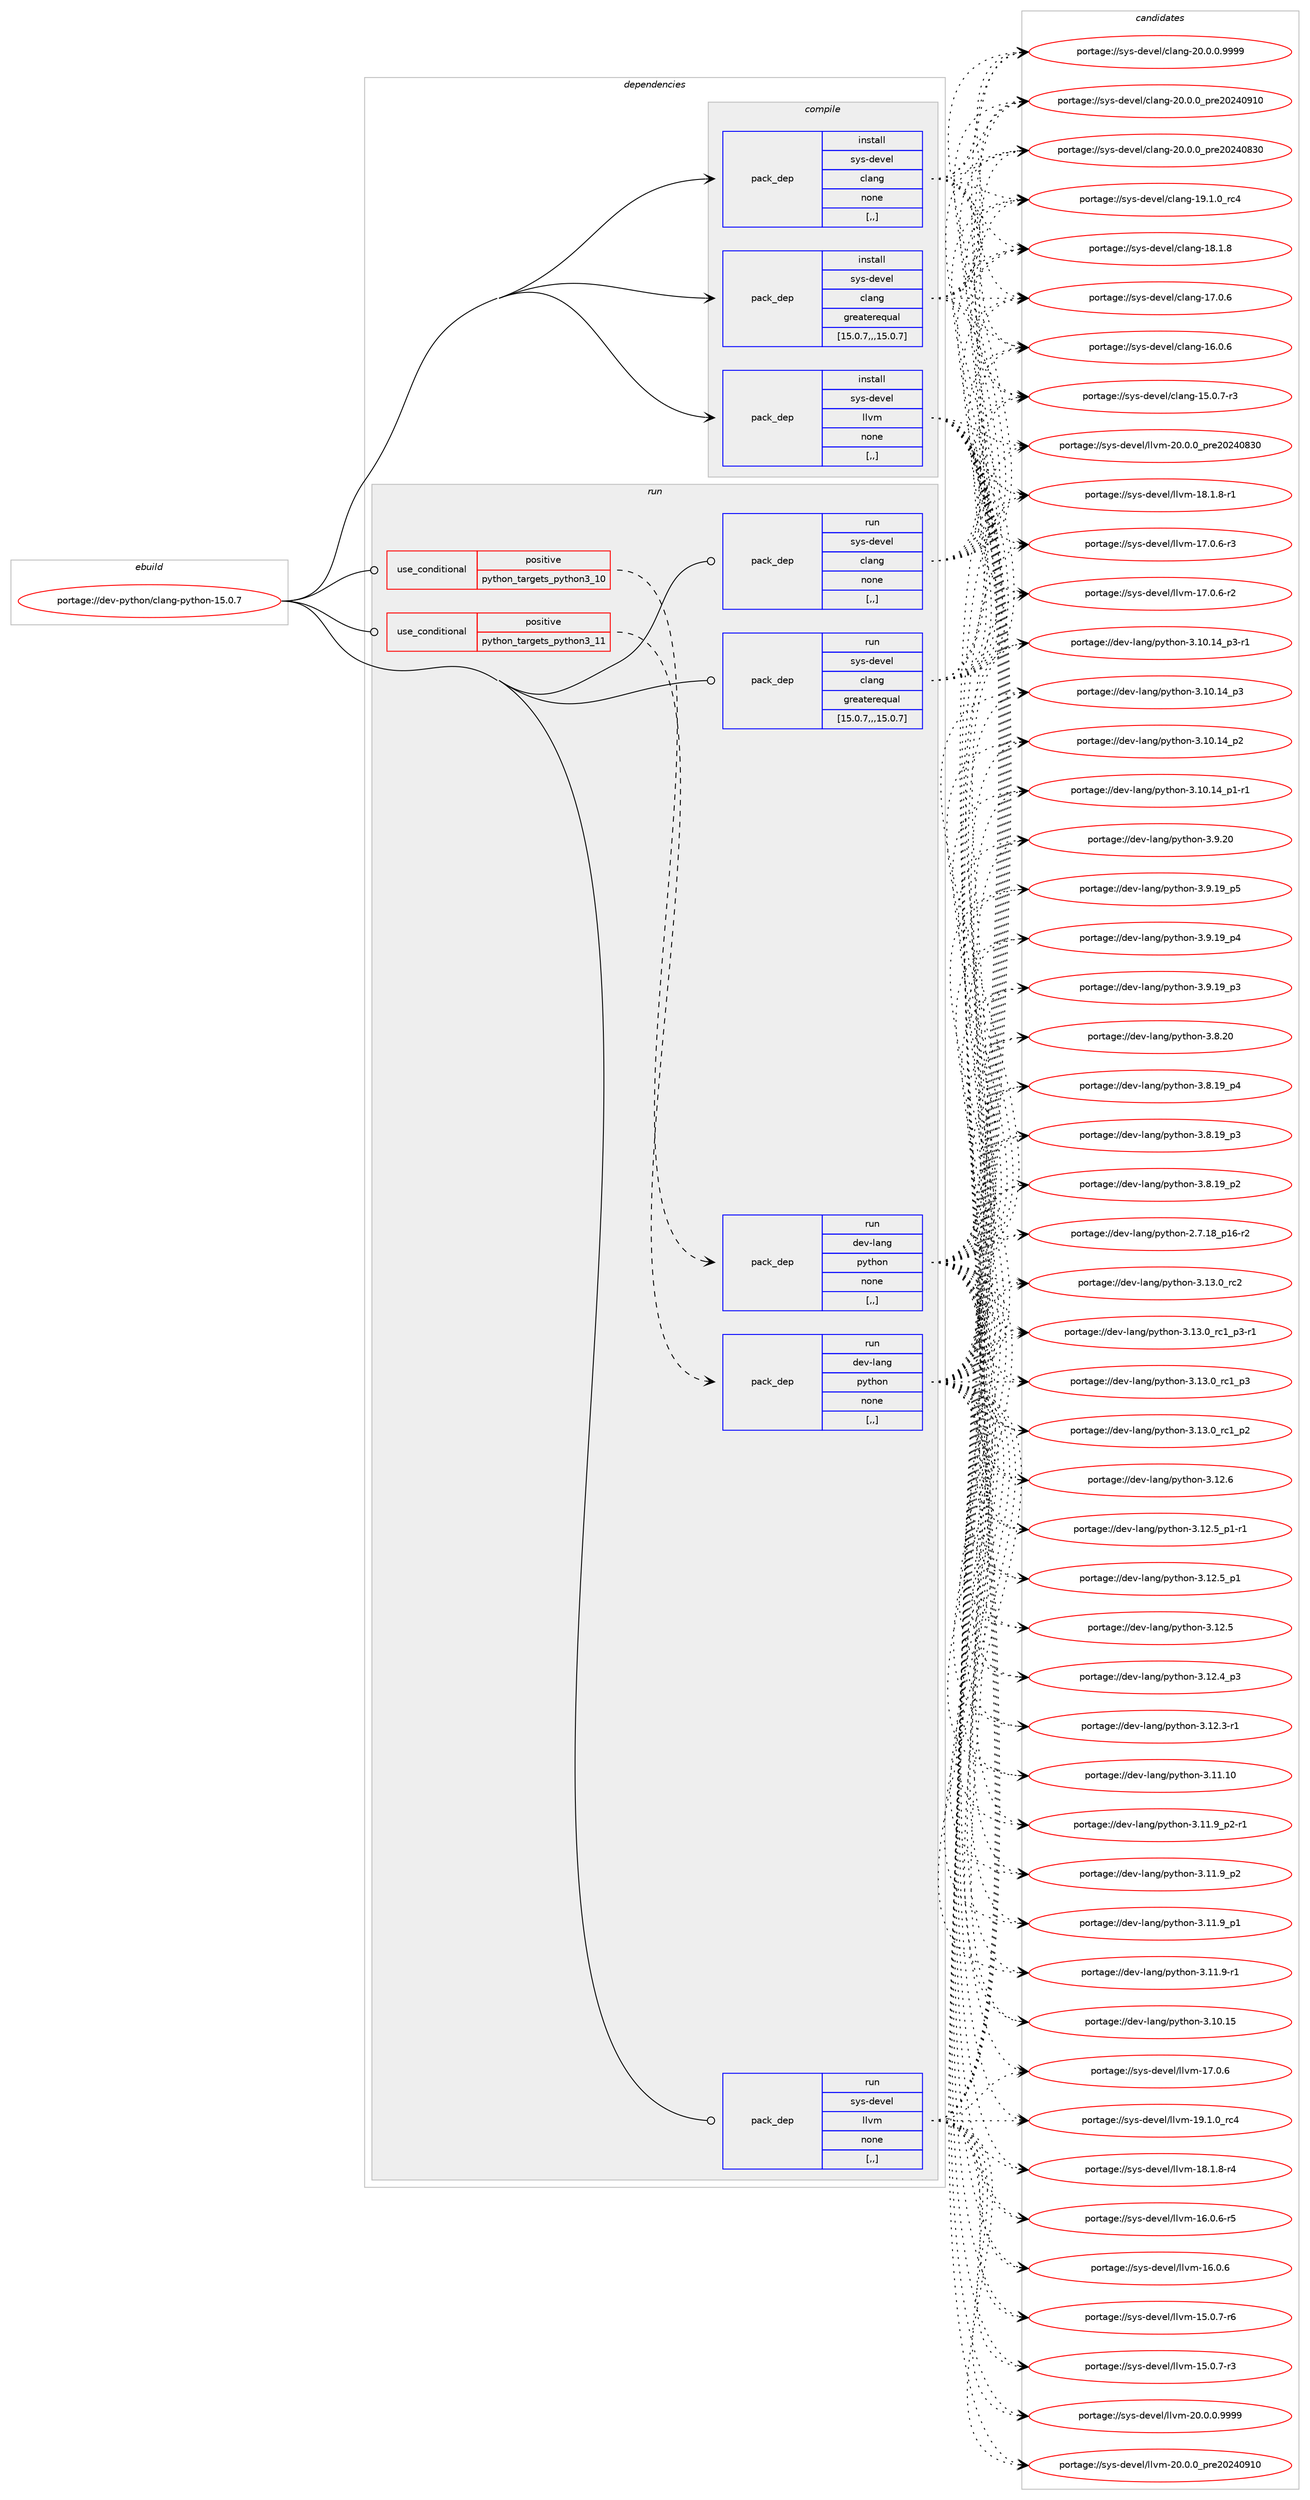 digraph prolog {

# *************
# Graph options
# *************

newrank=true;
concentrate=true;
compound=true;
graph [rankdir=LR,fontname=Helvetica,fontsize=10,ranksep=1.5];#, ranksep=2.5, nodesep=0.2];
edge  [arrowhead=vee];
node  [fontname=Helvetica,fontsize=10];

# **********
# The ebuild
# **********

subgraph cluster_leftcol {
color=gray;
label=<<i>ebuild</i>>;
id [label="portage://dev-python/clang-python-15.0.7", color=red, width=4, href="../dev-python/clang-python-15.0.7.svg"];
}

# ****************
# The dependencies
# ****************

subgraph cluster_midcol {
color=gray;
label=<<i>dependencies</i>>;
subgraph cluster_compile {
fillcolor="#eeeeee";
style=filled;
label=<<i>compile</i>>;
subgraph pack471276 {
dependency638065 [label=<<TABLE BORDER="0" CELLBORDER="1" CELLSPACING="0" CELLPADDING="4" WIDTH="220"><TR><TD ROWSPAN="6" CELLPADDING="30">pack_dep</TD></TR><TR><TD WIDTH="110">install</TD></TR><TR><TD>sys-devel</TD></TR><TR><TD>clang</TD></TR><TR><TD>greaterequal</TD></TR><TR><TD>[15.0.7,,,15.0.7]</TD></TR></TABLE>>, shape=none, color=blue];
}
id:e -> dependency638065:w [weight=20,style="solid",arrowhead="vee"];
subgraph pack471277 {
dependency638066 [label=<<TABLE BORDER="0" CELLBORDER="1" CELLSPACING="0" CELLPADDING="4" WIDTH="220"><TR><TD ROWSPAN="6" CELLPADDING="30">pack_dep</TD></TR><TR><TD WIDTH="110">install</TD></TR><TR><TD>sys-devel</TD></TR><TR><TD>clang</TD></TR><TR><TD>none</TD></TR><TR><TD>[,,]</TD></TR></TABLE>>, shape=none, color=blue];
}
id:e -> dependency638066:w [weight=20,style="solid",arrowhead="vee"];
subgraph pack471278 {
dependency638067 [label=<<TABLE BORDER="0" CELLBORDER="1" CELLSPACING="0" CELLPADDING="4" WIDTH="220"><TR><TD ROWSPAN="6" CELLPADDING="30">pack_dep</TD></TR><TR><TD WIDTH="110">install</TD></TR><TR><TD>sys-devel</TD></TR><TR><TD>llvm</TD></TR><TR><TD>none</TD></TR><TR><TD>[,,]</TD></TR></TABLE>>, shape=none, color=blue];
}
id:e -> dependency638067:w [weight=20,style="solid",arrowhead="vee"];
}
subgraph cluster_compileandrun {
fillcolor="#eeeeee";
style=filled;
label=<<i>compile and run</i>>;
}
subgraph cluster_run {
fillcolor="#eeeeee";
style=filled;
label=<<i>run</i>>;
subgraph cond161972 {
dependency638068 [label=<<TABLE BORDER="0" CELLBORDER="1" CELLSPACING="0" CELLPADDING="4"><TR><TD ROWSPAN="3" CELLPADDING="10">use_conditional</TD></TR><TR><TD>positive</TD></TR><TR><TD>python_targets_python3_10</TD></TR></TABLE>>, shape=none, color=red];
subgraph pack471279 {
dependency638069 [label=<<TABLE BORDER="0" CELLBORDER="1" CELLSPACING="0" CELLPADDING="4" WIDTH="220"><TR><TD ROWSPAN="6" CELLPADDING="30">pack_dep</TD></TR><TR><TD WIDTH="110">run</TD></TR><TR><TD>dev-lang</TD></TR><TR><TD>python</TD></TR><TR><TD>none</TD></TR><TR><TD>[,,]</TD></TR></TABLE>>, shape=none, color=blue];
}
dependency638068:e -> dependency638069:w [weight=20,style="dashed",arrowhead="vee"];
}
id:e -> dependency638068:w [weight=20,style="solid",arrowhead="odot"];
subgraph cond161973 {
dependency638070 [label=<<TABLE BORDER="0" CELLBORDER="1" CELLSPACING="0" CELLPADDING="4"><TR><TD ROWSPAN="3" CELLPADDING="10">use_conditional</TD></TR><TR><TD>positive</TD></TR><TR><TD>python_targets_python3_11</TD></TR></TABLE>>, shape=none, color=red];
subgraph pack471280 {
dependency638071 [label=<<TABLE BORDER="0" CELLBORDER="1" CELLSPACING="0" CELLPADDING="4" WIDTH="220"><TR><TD ROWSPAN="6" CELLPADDING="30">pack_dep</TD></TR><TR><TD WIDTH="110">run</TD></TR><TR><TD>dev-lang</TD></TR><TR><TD>python</TD></TR><TR><TD>none</TD></TR><TR><TD>[,,]</TD></TR></TABLE>>, shape=none, color=blue];
}
dependency638070:e -> dependency638071:w [weight=20,style="dashed",arrowhead="vee"];
}
id:e -> dependency638070:w [weight=20,style="solid",arrowhead="odot"];
subgraph pack471281 {
dependency638072 [label=<<TABLE BORDER="0" CELLBORDER="1" CELLSPACING="0" CELLPADDING="4" WIDTH="220"><TR><TD ROWSPAN="6" CELLPADDING="30">pack_dep</TD></TR><TR><TD WIDTH="110">run</TD></TR><TR><TD>sys-devel</TD></TR><TR><TD>clang</TD></TR><TR><TD>greaterequal</TD></TR><TR><TD>[15.0.7,,,15.0.7]</TD></TR></TABLE>>, shape=none, color=blue];
}
id:e -> dependency638072:w [weight=20,style="solid",arrowhead="odot"];
subgraph pack471282 {
dependency638073 [label=<<TABLE BORDER="0" CELLBORDER="1" CELLSPACING="0" CELLPADDING="4" WIDTH="220"><TR><TD ROWSPAN="6" CELLPADDING="30">pack_dep</TD></TR><TR><TD WIDTH="110">run</TD></TR><TR><TD>sys-devel</TD></TR><TR><TD>clang</TD></TR><TR><TD>none</TD></TR><TR><TD>[,,]</TD></TR></TABLE>>, shape=none, color=blue];
}
id:e -> dependency638073:w [weight=20,style="solid",arrowhead="odot"];
subgraph pack471283 {
dependency638074 [label=<<TABLE BORDER="0" CELLBORDER="1" CELLSPACING="0" CELLPADDING="4" WIDTH="220"><TR><TD ROWSPAN="6" CELLPADDING="30">pack_dep</TD></TR><TR><TD WIDTH="110">run</TD></TR><TR><TD>sys-devel</TD></TR><TR><TD>llvm</TD></TR><TR><TD>none</TD></TR><TR><TD>[,,]</TD></TR></TABLE>>, shape=none, color=blue];
}
id:e -> dependency638074:w [weight=20,style="solid",arrowhead="odot"];
}
}

# **************
# The candidates
# **************

subgraph cluster_choices {
rank=same;
color=gray;
label=<<i>candidates</i>>;

subgraph choice471276 {
color=black;
nodesep=1;
choice11512111545100101118101108479910897110103455048464846484657575757 [label="portage://sys-devel/clang-20.0.0.9999", color=red, width=4,href="../sys-devel/clang-20.0.0.9999.svg"];
choice1151211154510010111810110847991089711010345504846484648951121141015048505248574948 [label="portage://sys-devel/clang-20.0.0_pre20240910", color=red, width=4,href="../sys-devel/clang-20.0.0_pre20240910.svg"];
choice1151211154510010111810110847991089711010345504846484648951121141015048505248565148 [label="portage://sys-devel/clang-20.0.0_pre20240830", color=red, width=4,href="../sys-devel/clang-20.0.0_pre20240830.svg"];
choice1151211154510010111810110847991089711010345495746494648951149952 [label="portage://sys-devel/clang-19.1.0_rc4", color=red, width=4,href="../sys-devel/clang-19.1.0_rc4.svg"];
choice1151211154510010111810110847991089711010345495646494656 [label="portage://sys-devel/clang-18.1.8", color=red, width=4,href="../sys-devel/clang-18.1.8.svg"];
choice1151211154510010111810110847991089711010345495546484654 [label="portage://sys-devel/clang-17.0.6", color=red, width=4,href="../sys-devel/clang-17.0.6.svg"];
choice1151211154510010111810110847991089711010345495446484654 [label="portage://sys-devel/clang-16.0.6", color=red, width=4,href="../sys-devel/clang-16.0.6.svg"];
choice11512111545100101118101108479910897110103454953464846554511451 [label="portage://sys-devel/clang-15.0.7-r3", color=red, width=4,href="../sys-devel/clang-15.0.7-r3.svg"];
dependency638065:e -> choice11512111545100101118101108479910897110103455048464846484657575757:w [style=dotted,weight="100"];
dependency638065:e -> choice1151211154510010111810110847991089711010345504846484648951121141015048505248574948:w [style=dotted,weight="100"];
dependency638065:e -> choice1151211154510010111810110847991089711010345504846484648951121141015048505248565148:w [style=dotted,weight="100"];
dependency638065:e -> choice1151211154510010111810110847991089711010345495746494648951149952:w [style=dotted,weight="100"];
dependency638065:e -> choice1151211154510010111810110847991089711010345495646494656:w [style=dotted,weight="100"];
dependency638065:e -> choice1151211154510010111810110847991089711010345495546484654:w [style=dotted,weight="100"];
dependency638065:e -> choice1151211154510010111810110847991089711010345495446484654:w [style=dotted,weight="100"];
dependency638065:e -> choice11512111545100101118101108479910897110103454953464846554511451:w [style=dotted,weight="100"];
}
subgraph choice471277 {
color=black;
nodesep=1;
choice11512111545100101118101108479910897110103455048464846484657575757 [label="portage://sys-devel/clang-20.0.0.9999", color=red, width=4,href="../sys-devel/clang-20.0.0.9999.svg"];
choice1151211154510010111810110847991089711010345504846484648951121141015048505248574948 [label="portage://sys-devel/clang-20.0.0_pre20240910", color=red, width=4,href="../sys-devel/clang-20.0.0_pre20240910.svg"];
choice1151211154510010111810110847991089711010345504846484648951121141015048505248565148 [label="portage://sys-devel/clang-20.0.0_pre20240830", color=red, width=4,href="../sys-devel/clang-20.0.0_pre20240830.svg"];
choice1151211154510010111810110847991089711010345495746494648951149952 [label="portage://sys-devel/clang-19.1.0_rc4", color=red, width=4,href="../sys-devel/clang-19.1.0_rc4.svg"];
choice1151211154510010111810110847991089711010345495646494656 [label="portage://sys-devel/clang-18.1.8", color=red, width=4,href="../sys-devel/clang-18.1.8.svg"];
choice1151211154510010111810110847991089711010345495546484654 [label="portage://sys-devel/clang-17.0.6", color=red, width=4,href="../sys-devel/clang-17.0.6.svg"];
choice1151211154510010111810110847991089711010345495446484654 [label="portage://sys-devel/clang-16.0.6", color=red, width=4,href="../sys-devel/clang-16.0.6.svg"];
choice11512111545100101118101108479910897110103454953464846554511451 [label="portage://sys-devel/clang-15.0.7-r3", color=red, width=4,href="../sys-devel/clang-15.0.7-r3.svg"];
dependency638066:e -> choice11512111545100101118101108479910897110103455048464846484657575757:w [style=dotted,weight="100"];
dependency638066:e -> choice1151211154510010111810110847991089711010345504846484648951121141015048505248574948:w [style=dotted,weight="100"];
dependency638066:e -> choice1151211154510010111810110847991089711010345504846484648951121141015048505248565148:w [style=dotted,weight="100"];
dependency638066:e -> choice1151211154510010111810110847991089711010345495746494648951149952:w [style=dotted,weight="100"];
dependency638066:e -> choice1151211154510010111810110847991089711010345495646494656:w [style=dotted,weight="100"];
dependency638066:e -> choice1151211154510010111810110847991089711010345495546484654:w [style=dotted,weight="100"];
dependency638066:e -> choice1151211154510010111810110847991089711010345495446484654:w [style=dotted,weight="100"];
dependency638066:e -> choice11512111545100101118101108479910897110103454953464846554511451:w [style=dotted,weight="100"];
}
subgraph choice471278 {
color=black;
nodesep=1;
choice1151211154510010111810110847108108118109455048464846484657575757 [label="portage://sys-devel/llvm-20.0.0.9999", color=red, width=4,href="../sys-devel/llvm-20.0.0.9999.svg"];
choice115121115451001011181011084710810811810945504846484648951121141015048505248574948 [label="portage://sys-devel/llvm-20.0.0_pre20240910", color=red, width=4,href="../sys-devel/llvm-20.0.0_pre20240910.svg"];
choice115121115451001011181011084710810811810945504846484648951121141015048505248565148 [label="portage://sys-devel/llvm-20.0.0_pre20240830", color=red, width=4,href="../sys-devel/llvm-20.0.0_pre20240830.svg"];
choice115121115451001011181011084710810811810945495746494648951149952 [label="portage://sys-devel/llvm-19.1.0_rc4", color=red, width=4,href="../sys-devel/llvm-19.1.0_rc4.svg"];
choice1151211154510010111810110847108108118109454956464946564511452 [label="portage://sys-devel/llvm-18.1.8-r4", color=red, width=4,href="../sys-devel/llvm-18.1.8-r4.svg"];
choice1151211154510010111810110847108108118109454956464946564511449 [label="portage://sys-devel/llvm-18.1.8-r1", color=red, width=4,href="../sys-devel/llvm-18.1.8-r1.svg"];
choice1151211154510010111810110847108108118109454955464846544511451 [label="portage://sys-devel/llvm-17.0.6-r3", color=red, width=4,href="../sys-devel/llvm-17.0.6-r3.svg"];
choice1151211154510010111810110847108108118109454955464846544511450 [label="portage://sys-devel/llvm-17.0.6-r2", color=red, width=4,href="../sys-devel/llvm-17.0.6-r2.svg"];
choice115121115451001011181011084710810811810945495546484654 [label="portage://sys-devel/llvm-17.0.6", color=red, width=4,href="../sys-devel/llvm-17.0.6.svg"];
choice1151211154510010111810110847108108118109454954464846544511453 [label="portage://sys-devel/llvm-16.0.6-r5", color=red, width=4,href="../sys-devel/llvm-16.0.6-r5.svg"];
choice115121115451001011181011084710810811810945495446484654 [label="portage://sys-devel/llvm-16.0.6", color=red, width=4,href="../sys-devel/llvm-16.0.6.svg"];
choice1151211154510010111810110847108108118109454953464846554511454 [label="portage://sys-devel/llvm-15.0.7-r6", color=red, width=4,href="../sys-devel/llvm-15.0.7-r6.svg"];
choice1151211154510010111810110847108108118109454953464846554511451 [label="portage://sys-devel/llvm-15.0.7-r3", color=red, width=4,href="../sys-devel/llvm-15.0.7-r3.svg"];
dependency638067:e -> choice1151211154510010111810110847108108118109455048464846484657575757:w [style=dotted,weight="100"];
dependency638067:e -> choice115121115451001011181011084710810811810945504846484648951121141015048505248574948:w [style=dotted,weight="100"];
dependency638067:e -> choice115121115451001011181011084710810811810945504846484648951121141015048505248565148:w [style=dotted,weight="100"];
dependency638067:e -> choice115121115451001011181011084710810811810945495746494648951149952:w [style=dotted,weight="100"];
dependency638067:e -> choice1151211154510010111810110847108108118109454956464946564511452:w [style=dotted,weight="100"];
dependency638067:e -> choice1151211154510010111810110847108108118109454956464946564511449:w [style=dotted,weight="100"];
dependency638067:e -> choice1151211154510010111810110847108108118109454955464846544511451:w [style=dotted,weight="100"];
dependency638067:e -> choice1151211154510010111810110847108108118109454955464846544511450:w [style=dotted,weight="100"];
dependency638067:e -> choice115121115451001011181011084710810811810945495546484654:w [style=dotted,weight="100"];
dependency638067:e -> choice1151211154510010111810110847108108118109454954464846544511453:w [style=dotted,weight="100"];
dependency638067:e -> choice115121115451001011181011084710810811810945495446484654:w [style=dotted,weight="100"];
dependency638067:e -> choice1151211154510010111810110847108108118109454953464846554511454:w [style=dotted,weight="100"];
dependency638067:e -> choice1151211154510010111810110847108108118109454953464846554511451:w [style=dotted,weight="100"];
}
subgraph choice471279 {
color=black;
nodesep=1;
choice10010111845108971101034711212111610411111045514649514648951149950 [label="portage://dev-lang/python-3.13.0_rc2", color=red, width=4,href="../dev-lang/python-3.13.0_rc2.svg"];
choice1001011184510897110103471121211161041111104551464951464895114994995112514511449 [label="portage://dev-lang/python-3.13.0_rc1_p3-r1", color=red, width=4,href="../dev-lang/python-3.13.0_rc1_p3-r1.svg"];
choice100101118451089711010347112121116104111110455146495146489511499499511251 [label="portage://dev-lang/python-3.13.0_rc1_p3", color=red, width=4,href="../dev-lang/python-3.13.0_rc1_p3.svg"];
choice100101118451089711010347112121116104111110455146495146489511499499511250 [label="portage://dev-lang/python-3.13.0_rc1_p2", color=red, width=4,href="../dev-lang/python-3.13.0_rc1_p2.svg"];
choice10010111845108971101034711212111610411111045514649504654 [label="portage://dev-lang/python-3.12.6", color=red, width=4,href="../dev-lang/python-3.12.6.svg"];
choice1001011184510897110103471121211161041111104551464950465395112494511449 [label="portage://dev-lang/python-3.12.5_p1-r1", color=red, width=4,href="../dev-lang/python-3.12.5_p1-r1.svg"];
choice100101118451089711010347112121116104111110455146495046539511249 [label="portage://dev-lang/python-3.12.5_p1", color=red, width=4,href="../dev-lang/python-3.12.5_p1.svg"];
choice10010111845108971101034711212111610411111045514649504653 [label="portage://dev-lang/python-3.12.5", color=red, width=4,href="../dev-lang/python-3.12.5.svg"];
choice100101118451089711010347112121116104111110455146495046529511251 [label="portage://dev-lang/python-3.12.4_p3", color=red, width=4,href="../dev-lang/python-3.12.4_p3.svg"];
choice100101118451089711010347112121116104111110455146495046514511449 [label="portage://dev-lang/python-3.12.3-r1", color=red, width=4,href="../dev-lang/python-3.12.3-r1.svg"];
choice1001011184510897110103471121211161041111104551464949464948 [label="portage://dev-lang/python-3.11.10", color=red, width=4,href="../dev-lang/python-3.11.10.svg"];
choice1001011184510897110103471121211161041111104551464949465795112504511449 [label="portage://dev-lang/python-3.11.9_p2-r1", color=red, width=4,href="../dev-lang/python-3.11.9_p2-r1.svg"];
choice100101118451089711010347112121116104111110455146494946579511250 [label="portage://dev-lang/python-3.11.9_p2", color=red, width=4,href="../dev-lang/python-3.11.9_p2.svg"];
choice100101118451089711010347112121116104111110455146494946579511249 [label="portage://dev-lang/python-3.11.9_p1", color=red, width=4,href="../dev-lang/python-3.11.9_p1.svg"];
choice100101118451089711010347112121116104111110455146494946574511449 [label="portage://dev-lang/python-3.11.9-r1", color=red, width=4,href="../dev-lang/python-3.11.9-r1.svg"];
choice1001011184510897110103471121211161041111104551464948464953 [label="portage://dev-lang/python-3.10.15", color=red, width=4,href="../dev-lang/python-3.10.15.svg"];
choice100101118451089711010347112121116104111110455146494846495295112514511449 [label="portage://dev-lang/python-3.10.14_p3-r1", color=red, width=4,href="../dev-lang/python-3.10.14_p3-r1.svg"];
choice10010111845108971101034711212111610411111045514649484649529511251 [label="portage://dev-lang/python-3.10.14_p3", color=red, width=4,href="../dev-lang/python-3.10.14_p3.svg"];
choice10010111845108971101034711212111610411111045514649484649529511250 [label="portage://dev-lang/python-3.10.14_p2", color=red, width=4,href="../dev-lang/python-3.10.14_p2.svg"];
choice100101118451089711010347112121116104111110455146494846495295112494511449 [label="portage://dev-lang/python-3.10.14_p1-r1", color=red, width=4,href="../dev-lang/python-3.10.14_p1-r1.svg"];
choice10010111845108971101034711212111610411111045514657465048 [label="portage://dev-lang/python-3.9.20", color=red, width=4,href="../dev-lang/python-3.9.20.svg"];
choice100101118451089711010347112121116104111110455146574649579511253 [label="portage://dev-lang/python-3.9.19_p5", color=red, width=4,href="../dev-lang/python-3.9.19_p5.svg"];
choice100101118451089711010347112121116104111110455146574649579511252 [label="portage://dev-lang/python-3.9.19_p4", color=red, width=4,href="../dev-lang/python-3.9.19_p4.svg"];
choice100101118451089711010347112121116104111110455146574649579511251 [label="portage://dev-lang/python-3.9.19_p3", color=red, width=4,href="../dev-lang/python-3.9.19_p3.svg"];
choice10010111845108971101034711212111610411111045514656465048 [label="portage://dev-lang/python-3.8.20", color=red, width=4,href="../dev-lang/python-3.8.20.svg"];
choice100101118451089711010347112121116104111110455146564649579511252 [label="portage://dev-lang/python-3.8.19_p4", color=red, width=4,href="../dev-lang/python-3.8.19_p4.svg"];
choice100101118451089711010347112121116104111110455146564649579511251 [label="portage://dev-lang/python-3.8.19_p3", color=red, width=4,href="../dev-lang/python-3.8.19_p3.svg"];
choice100101118451089711010347112121116104111110455146564649579511250 [label="portage://dev-lang/python-3.8.19_p2", color=red, width=4,href="../dev-lang/python-3.8.19_p2.svg"];
choice100101118451089711010347112121116104111110455046554649569511249544511450 [label="portage://dev-lang/python-2.7.18_p16-r2", color=red, width=4,href="../dev-lang/python-2.7.18_p16-r2.svg"];
dependency638069:e -> choice10010111845108971101034711212111610411111045514649514648951149950:w [style=dotted,weight="100"];
dependency638069:e -> choice1001011184510897110103471121211161041111104551464951464895114994995112514511449:w [style=dotted,weight="100"];
dependency638069:e -> choice100101118451089711010347112121116104111110455146495146489511499499511251:w [style=dotted,weight="100"];
dependency638069:e -> choice100101118451089711010347112121116104111110455146495146489511499499511250:w [style=dotted,weight="100"];
dependency638069:e -> choice10010111845108971101034711212111610411111045514649504654:w [style=dotted,weight="100"];
dependency638069:e -> choice1001011184510897110103471121211161041111104551464950465395112494511449:w [style=dotted,weight="100"];
dependency638069:e -> choice100101118451089711010347112121116104111110455146495046539511249:w [style=dotted,weight="100"];
dependency638069:e -> choice10010111845108971101034711212111610411111045514649504653:w [style=dotted,weight="100"];
dependency638069:e -> choice100101118451089711010347112121116104111110455146495046529511251:w [style=dotted,weight="100"];
dependency638069:e -> choice100101118451089711010347112121116104111110455146495046514511449:w [style=dotted,weight="100"];
dependency638069:e -> choice1001011184510897110103471121211161041111104551464949464948:w [style=dotted,weight="100"];
dependency638069:e -> choice1001011184510897110103471121211161041111104551464949465795112504511449:w [style=dotted,weight="100"];
dependency638069:e -> choice100101118451089711010347112121116104111110455146494946579511250:w [style=dotted,weight="100"];
dependency638069:e -> choice100101118451089711010347112121116104111110455146494946579511249:w [style=dotted,weight="100"];
dependency638069:e -> choice100101118451089711010347112121116104111110455146494946574511449:w [style=dotted,weight="100"];
dependency638069:e -> choice1001011184510897110103471121211161041111104551464948464953:w [style=dotted,weight="100"];
dependency638069:e -> choice100101118451089711010347112121116104111110455146494846495295112514511449:w [style=dotted,weight="100"];
dependency638069:e -> choice10010111845108971101034711212111610411111045514649484649529511251:w [style=dotted,weight="100"];
dependency638069:e -> choice10010111845108971101034711212111610411111045514649484649529511250:w [style=dotted,weight="100"];
dependency638069:e -> choice100101118451089711010347112121116104111110455146494846495295112494511449:w [style=dotted,weight="100"];
dependency638069:e -> choice10010111845108971101034711212111610411111045514657465048:w [style=dotted,weight="100"];
dependency638069:e -> choice100101118451089711010347112121116104111110455146574649579511253:w [style=dotted,weight="100"];
dependency638069:e -> choice100101118451089711010347112121116104111110455146574649579511252:w [style=dotted,weight="100"];
dependency638069:e -> choice100101118451089711010347112121116104111110455146574649579511251:w [style=dotted,weight="100"];
dependency638069:e -> choice10010111845108971101034711212111610411111045514656465048:w [style=dotted,weight="100"];
dependency638069:e -> choice100101118451089711010347112121116104111110455146564649579511252:w [style=dotted,weight="100"];
dependency638069:e -> choice100101118451089711010347112121116104111110455146564649579511251:w [style=dotted,weight="100"];
dependency638069:e -> choice100101118451089711010347112121116104111110455146564649579511250:w [style=dotted,weight="100"];
dependency638069:e -> choice100101118451089711010347112121116104111110455046554649569511249544511450:w [style=dotted,weight="100"];
}
subgraph choice471280 {
color=black;
nodesep=1;
choice10010111845108971101034711212111610411111045514649514648951149950 [label="portage://dev-lang/python-3.13.0_rc2", color=red, width=4,href="../dev-lang/python-3.13.0_rc2.svg"];
choice1001011184510897110103471121211161041111104551464951464895114994995112514511449 [label="portage://dev-lang/python-3.13.0_rc1_p3-r1", color=red, width=4,href="../dev-lang/python-3.13.0_rc1_p3-r1.svg"];
choice100101118451089711010347112121116104111110455146495146489511499499511251 [label="portage://dev-lang/python-3.13.0_rc1_p3", color=red, width=4,href="../dev-lang/python-3.13.0_rc1_p3.svg"];
choice100101118451089711010347112121116104111110455146495146489511499499511250 [label="portage://dev-lang/python-3.13.0_rc1_p2", color=red, width=4,href="../dev-lang/python-3.13.0_rc1_p2.svg"];
choice10010111845108971101034711212111610411111045514649504654 [label="portage://dev-lang/python-3.12.6", color=red, width=4,href="../dev-lang/python-3.12.6.svg"];
choice1001011184510897110103471121211161041111104551464950465395112494511449 [label="portage://dev-lang/python-3.12.5_p1-r1", color=red, width=4,href="../dev-lang/python-3.12.5_p1-r1.svg"];
choice100101118451089711010347112121116104111110455146495046539511249 [label="portage://dev-lang/python-3.12.5_p1", color=red, width=4,href="../dev-lang/python-3.12.5_p1.svg"];
choice10010111845108971101034711212111610411111045514649504653 [label="portage://dev-lang/python-3.12.5", color=red, width=4,href="../dev-lang/python-3.12.5.svg"];
choice100101118451089711010347112121116104111110455146495046529511251 [label="portage://dev-lang/python-3.12.4_p3", color=red, width=4,href="../dev-lang/python-3.12.4_p3.svg"];
choice100101118451089711010347112121116104111110455146495046514511449 [label="portage://dev-lang/python-3.12.3-r1", color=red, width=4,href="../dev-lang/python-3.12.3-r1.svg"];
choice1001011184510897110103471121211161041111104551464949464948 [label="portage://dev-lang/python-3.11.10", color=red, width=4,href="../dev-lang/python-3.11.10.svg"];
choice1001011184510897110103471121211161041111104551464949465795112504511449 [label="portage://dev-lang/python-3.11.9_p2-r1", color=red, width=4,href="../dev-lang/python-3.11.9_p2-r1.svg"];
choice100101118451089711010347112121116104111110455146494946579511250 [label="portage://dev-lang/python-3.11.9_p2", color=red, width=4,href="../dev-lang/python-3.11.9_p2.svg"];
choice100101118451089711010347112121116104111110455146494946579511249 [label="portage://dev-lang/python-3.11.9_p1", color=red, width=4,href="../dev-lang/python-3.11.9_p1.svg"];
choice100101118451089711010347112121116104111110455146494946574511449 [label="portage://dev-lang/python-3.11.9-r1", color=red, width=4,href="../dev-lang/python-3.11.9-r1.svg"];
choice1001011184510897110103471121211161041111104551464948464953 [label="portage://dev-lang/python-3.10.15", color=red, width=4,href="../dev-lang/python-3.10.15.svg"];
choice100101118451089711010347112121116104111110455146494846495295112514511449 [label="portage://dev-lang/python-3.10.14_p3-r1", color=red, width=4,href="../dev-lang/python-3.10.14_p3-r1.svg"];
choice10010111845108971101034711212111610411111045514649484649529511251 [label="portage://dev-lang/python-3.10.14_p3", color=red, width=4,href="../dev-lang/python-3.10.14_p3.svg"];
choice10010111845108971101034711212111610411111045514649484649529511250 [label="portage://dev-lang/python-3.10.14_p2", color=red, width=4,href="../dev-lang/python-3.10.14_p2.svg"];
choice100101118451089711010347112121116104111110455146494846495295112494511449 [label="portage://dev-lang/python-3.10.14_p1-r1", color=red, width=4,href="../dev-lang/python-3.10.14_p1-r1.svg"];
choice10010111845108971101034711212111610411111045514657465048 [label="portage://dev-lang/python-3.9.20", color=red, width=4,href="../dev-lang/python-3.9.20.svg"];
choice100101118451089711010347112121116104111110455146574649579511253 [label="portage://dev-lang/python-3.9.19_p5", color=red, width=4,href="../dev-lang/python-3.9.19_p5.svg"];
choice100101118451089711010347112121116104111110455146574649579511252 [label="portage://dev-lang/python-3.9.19_p4", color=red, width=4,href="../dev-lang/python-3.9.19_p4.svg"];
choice100101118451089711010347112121116104111110455146574649579511251 [label="portage://dev-lang/python-3.9.19_p3", color=red, width=4,href="../dev-lang/python-3.9.19_p3.svg"];
choice10010111845108971101034711212111610411111045514656465048 [label="portage://dev-lang/python-3.8.20", color=red, width=4,href="../dev-lang/python-3.8.20.svg"];
choice100101118451089711010347112121116104111110455146564649579511252 [label="portage://dev-lang/python-3.8.19_p4", color=red, width=4,href="../dev-lang/python-3.8.19_p4.svg"];
choice100101118451089711010347112121116104111110455146564649579511251 [label="portage://dev-lang/python-3.8.19_p3", color=red, width=4,href="../dev-lang/python-3.8.19_p3.svg"];
choice100101118451089711010347112121116104111110455146564649579511250 [label="portage://dev-lang/python-3.8.19_p2", color=red, width=4,href="../dev-lang/python-3.8.19_p2.svg"];
choice100101118451089711010347112121116104111110455046554649569511249544511450 [label="portage://dev-lang/python-2.7.18_p16-r2", color=red, width=4,href="../dev-lang/python-2.7.18_p16-r2.svg"];
dependency638071:e -> choice10010111845108971101034711212111610411111045514649514648951149950:w [style=dotted,weight="100"];
dependency638071:e -> choice1001011184510897110103471121211161041111104551464951464895114994995112514511449:w [style=dotted,weight="100"];
dependency638071:e -> choice100101118451089711010347112121116104111110455146495146489511499499511251:w [style=dotted,weight="100"];
dependency638071:e -> choice100101118451089711010347112121116104111110455146495146489511499499511250:w [style=dotted,weight="100"];
dependency638071:e -> choice10010111845108971101034711212111610411111045514649504654:w [style=dotted,weight="100"];
dependency638071:e -> choice1001011184510897110103471121211161041111104551464950465395112494511449:w [style=dotted,weight="100"];
dependency638071:e -> choice100101118451089711010347112121116104111110455146495046539511249:w [style=dotted,weight="100"];
dependency638071:e -> choice10010111845108971101034711212111610411111045514649504653:w [style=dotted,weight="100"];
dependency638071:e -> choice100101118451089711010347112121116104111110455146495046529511251:w [style=dotted,weight="100"];
dependency638071:e -> choice100101118451089711010347112121116104111110455146495046514511449:w [style=dotted,weight="100"];
dependency638071:e -> choice1001011184510897110103471121211161041111104551464949464948:w [style=dotted,weight="100"];
dependency638071:e -> choice1001011184510897110103471121211161041111104551464949465795112504511449:w [style=dotted,weight="100"];
dependency638071:e -> choice100101118451089711010347112121116104111110455146494946579511250:w [style=dotted,weight="100"];
dependency638071:e -> choice100101118451089711010347112121116104111110455146494946579511249:w [style=dotted,weight="100"];
dependency638071:e -> choice100101118451089711010347112121116104111110455146494946574511449:w [style=dotted,weight="100"];
dependency638071:e -> choice1001011184510897110103471121211161041111104551464948464953:w [style=dotted,weight="100"];
dependency638071:e -> choice100101118451089711010347112121116104111110455146494846495295112514511449:w [style=dotted,weight="100"];
dependency638071:e -> choice10010111845108971101034711212111610411111045514649484649529511251:w [style=dotted,weight="100"];
dependency638071:e -> choice10010111845108971101034711212111610411111045514649484649529511250:w [style=dotted,weight="100"];
dependency638071:e -> choice100101118451089711010347112121116104111110455146494846495295112494511449:w [style=dotted,weight="100"];
dependency638071:e -> choice10010111845108971101034711212111610411111045514657465048:w [style=dotted,weight="100"];
dependency638071:e -> choice100101118451089711010347112121116104111110455146574649579511253:w [style=dotted,weight="100"];
dependency638071:e -> choice100101118451089711010347112121116104111110455146574649579511252:w [style=dotted,weight="100"];
dependency638071:e -> choice100101118451089711010347112121116104111110455146574649579511251:w [style=dotted,weight="100"];
dependency638071:e -> choice10010111845108971101034711212111610411111045514656465048:w [style=dotted,weight="100"];
dependency638071:e -> choice100101118451089711010347112121116104111110455146564649579511252:w [style=dotted,weight="100"];
dependency638071:e -> choice100101118451089711010347112121116104111110455146564649579511251:w [style=dotted,weight="100"];
dependency638071:e -> choice100101118451089711010347112121116104111110455146564649579511250:w [style=dotted,weight="100"];
dependency638071:e -> choice100101118451089711010347112121116104111110455046554649569511249544511450:w [style=dotted,weight="100"];
}
subgraph choice471281 {
color=black;
nodesep=1;
choice11512111545100101118101108479910897110103455048464846484657575757 [label="portage://sys-devel/clang-20.0.0.9999", color=red, width=4,href="../sys-devel/clang-20.0.0.9999.svg"];
choice1151211154510010111810110847991089711010345504846484648951121141015048505248574948 [label="portage://sys-devel/clang-20.0.0_pre20240910", color=red, width=4,href="../sys-devel/clang-20.0.0_pre20240910.svg"];
choice1151211154510010111810110847991089711010345504846484648951121141015048505248565148 [label="portage://sys-devel/clang-20.0.0_pre20240830", color=red, width=4,href="../sys-devel/clang-20.0.0_pre20240830.svg"];
choice1151211154510010111810110847991089711010345495746494648951149952 [label="portage://sys-devel/clang-19.1.0_rc4", color=red, width=4,href="../sys-devel/clang-19.1.0_rc4.svg"];
choice1151211154510010111810110847991089711010345495646494656 [label="portage://sys-devel/clang-18.1.8", color=red, width=4,href="../sys-devel/clang-18.1.8.svg"];
choice1151211154510010111810110847991089711010345495546484654 [label="portage://sys-devel/clang-17.0.6", color=red, width=4,href="../sys-devel/clang-17.0.6.svg"];
choice1151211154510010111810110847991089711010345495446484654 [label="portage://sys-devel/clang-16.0.6", color=red, width=4,href="../sys-devel/clang-16.0.6.svg"];
choice11512111545100101118101108479910897110103454953464846554511451 [label="portage://sys-devel/clang-15.0.7-r3", color=red, width=4,href="../sys-devel/clang-15.0.7-r3.svg"];
dependency638072:e -> choice11512111545100101118101108479910897110103455048464846484657575757:w [style=dotted,weight="100"];
dependency638072:e -> choice1151211154510010111810110847991089711010345504846484648951121141015048505248574948:w [style=dotted,weight="100"];
dependency638072:e -> choice1151211154510010111810110847991089711010345504846484648951121141015048505248565148:w [style=dotted,weight="100"];
dependency638072:e -> choice1151211154510010111810110847991089711010345495746494648951149952:w [style=dotted,weight="100"];
dependency638072:e -> choice1151211154510010111810110847991089711010345495646494656:w [style=dotted,weight="100"];
dependency638072:e -> choice1151211154510010111810110847991089711010345495546484654:w [style=dotted,weight="100"];
dependency638072:e -> choice1151211154510010111810110847991089711010345495446484654:w [style=dotted,weight="100"];
dependency638072:e -> choice11512111545100101118101108479910897110103454953464846554511451:w [style=dotted,weight="100"];
}
subgraph choice471282 {
color=black;
nodesep=1;
choice11512111545100101118101108479910897110103455048464846484657575757 [label="portage://sys-devel/clang-20.0.0.9999", color=red, width=4,href="../sys-devel/clang-20.0.0.9999.svg"];
choice1151211154510010111810110847991089711010345504846484648951121141015048505248574948 [label="portage://sys-devel/clang-20.0.0_pre20240910", color=red, width=4,href="../sys-devel/clang-20.0.0_pre20240910.svg"];
choice1151211154510010111810110847991089711010345504846484648951121141015048505248565148 [label="portage://sys-devel/clang-20.0.0_pre20240830", color=red, width=4,href="../sys-devel/clang-20.0.0_pre20240830.svg"];
choice1151211154510010111810110847991089711010345495746494648951149952 [label="portage://sys-devel/clang-19.1.0_rc4", color=red, width=4,href="../sys-devel/clang-19.1.0_rc4.svg"];
choice1151211154510010111810110847991089711010345495646494656 [label="portage://sys-devel/clang-18.1.8", color=red, width=4,href="../sys-devel/clang-18.1.8.svg"];
choice1151211154510010111810110847991089711010345495546484654 [label="portage://sys-devel/clang-17.0.6", color=red, width=4,href="../sys-devel/clang-17.0.6.svg"];
choice1151211154510010111810110847991089711010345495446484654 [label="portage://sys-devel/clang-16.0.6", color=red, width=4,href="../sys-devel/clang-16.0.6.svg"];
choice11512111545100101118101108479910897110103454953464846554511451 [label="portage://sys-devel/clang-15.0.7-r3", color=red, width=4,href="../sys-devel/clang-15.0.7-r3.svg"];
dependency638073:e -> choice11512111545100101118101108479910897110103455048464846484657575757:w [style=dotted,weight="100"];
dependency638073:e -> choice1151211154510010111810110847991089711010345504846484648951121141015048505248574948:w [style=dotted,weight="100"];
dependency638073:e -> choice1151211154510010111810110847991089711010345504846484648951121141015048505248565148:w [style=dotted,weight="100"];
dependency638073:e -> choice1151211154510010111810110847991089711010345495746494648951149952:w [style=dotted,weight="100"];
dependency638073:e -> choice1151211154510010111810110847991089711010345495646494656:w [style=dotted,weight="100"];
dependency638073:e -> choice1151211154510010111810110847991089711010345495546484654:w [style=dotted,weight="100"];
dependency638073:e -> choice1151211154510010111810110847991089711010345495446484654:w [style=dotted,weight="100"];
dependency638073:e -> choice11512111545100101118101108479910897110103454953464846554511451:w [style=dotted,weight="100"];
}
subgraph choice471283 {
color=black;
nodesep=1;
choice1151211154510010111810110847108108118109455048464846484657575757 [label="portage://sys-devel/llvm-20.0.0.9999", color=red, width=4,href="../sys-devel/llvm-20.0.0.9999.svg"];
choice115121115451001011181011084710810811810945504846484648951121141015048505248574948 [label="portage://sys-devel/llvm-20.0.0_pre20240910", color=red, width=4,href="../sys-devel/llvm-20.0.0_pre20240910.svg"];
choice115121115451001011181011084710810811810945504846484648951121141015048505248565148 [label="portage://sys-devel/llvm-20.0.0_pre20240830", color=red, width=4,href="../sys-devel/llvm-20.0.0_pre20240830.svg"];
choice115121115451001011181011084710810811810945495746494648951149952 [label="portage://sys-devel/llvm-19.1.0_rc4", color=red, width=4,href="../sys-devel/llvm-19.1.0_rc4.svg"];
choice1151211154510010111810110847108108118109454956464946564511452 [label="portage://sys-devel/llvm-18.1.8-r4", color=red, width=4,href="../sys-devel/llvm-18.1.8-r4.svg"];
choice1151211154510010111810110847108108118109454956464946564511449 [label="portage://sys-devel/llvm-18.1.8-r1", color=red, width=4,href="../sys-devel/llvm-18.1.8-r1.svg"];
choice1151211154510010111810110847108108118109454955464846544511451 [label="portage://sys-devel/llvm-17.0.6-r3", color=red, width=4,href="../sys-devel/llvm-17.0.6-r3.svg"];
choice1151211154510010111810110847108108118109454955464846544511450 [label="portage://sys-devel/llvm-17.0.6-r2", color=red, width=4,href="../sys-devel/llvm-17.0.6-r2.svg"];
choice115121115451001011181011084710810811810945495546484654 [label="portage://sys-devel/llvm-17.0.6", color=red, width=4,href="../sys-devel/llvm-17.0.6.svg"];
choice1151211154510010111810110847108108118109454954464846544511453 [label="portage://sys-devel/llvm-16.0.6-r5", color=red, width=4,href="../sys-devel/llvm-16.0.6-r5.svg"];
choice115121115451001011181011084710810811810945495446484654 [label="portage://sys-devel/llvm-16.0.6", color=red, width=4,href="../sys-devel/llvm-16.0.6.svg"];
choice1151211154510010111810110847108108118109454953464846554511454 [label="portage://sys-devel/llvm-15.0.7-r6", color=red, width=4,href="../sys-devel/llvm-15.0.7-r6.svg"];
choice1151211154510010111810110847108108118109454953464846554511451 [label="portage://sys-devel/llvm-15.0.7-r3", color=red, width=4,href="../sys-devel/llvm-15.0.7-r3.svg"];
dependency638074:e -> choice1151211154510010111810110847108108118109455048464846484657575757:w [style=dotted,weight="100"];
dependency638074:e -> choice115121115451001011181011084710810811810945504846484648951121141015048505248574948:w [style=dotted,weight="100"];
dependency638074:e -> choice115121115451001011181011084710810811810945504846484648951121141015048505248565148:w [style=dotted,weight="100"];
dependency638074:e -> choice115121115451001011181011084710810811810945495746494648951149952:w [style=dotted,weight="100"];
dependency638074:e -> choice1151211154510010111810110847108108118109454956464946564511452:w [style=dotted,weight="100"];
dependency638074:e -> choice1151211154510010111810110847108108118109454956464946564511449:w [style=dotted,weight="100"];
dependency638074:e -> choice1151211154510010111810110847108108118109454955464846544511451:w [style=dotted,weight="100"];
dependency638074:e -> choice1151211154510010111810110847108108118109454955464846544511450:w [style=dotted,weight="100"];
dependency638074:e -> choice115121115451001011181011084710810811810945495546484654:w [style=dotted,weight="100"];
dependency638074:e -> choice1151211154510010111810110847108108118109454954464846544511453:w [style=dotted,weight="100"];
dependency638074:e -> choice115121115451001011181011084710810811810945495446484654:w [style=dotted,weight="100"];
dependency638074:e -> choice1151211154510010111810110847108108118109454953464846554511454:w [style=dotted,weight="100"];
dependency638074:e -> choice1151211154510010111810110847108108118109454953464846554511451:w [style=dotted,weight="100"];
}
}

}
